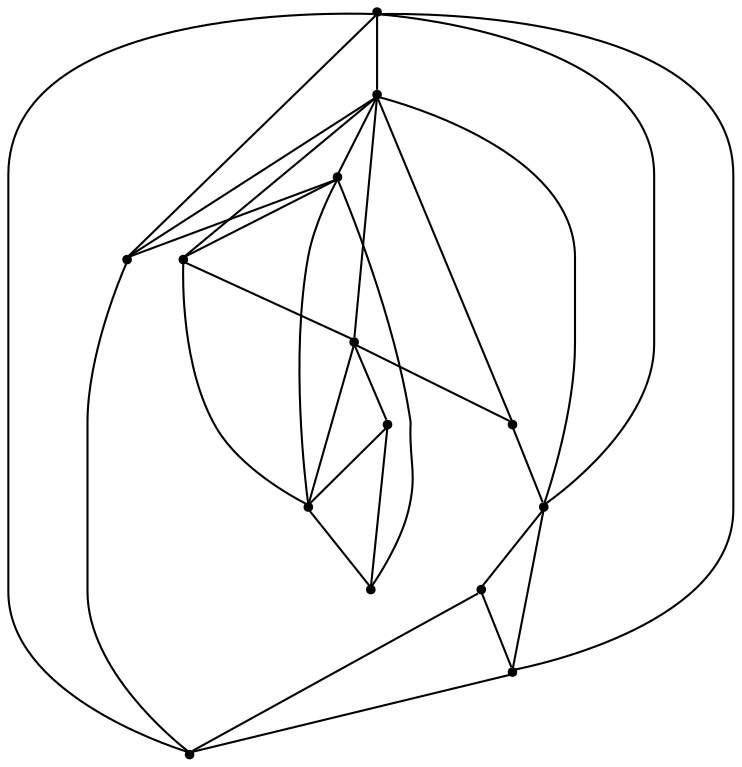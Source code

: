 graph {
  node [shape=point,comment="{\"directed\":false,\"doi\":\"10.1007/3-540-46648-7_37\",\"figure\":\"? (3)\"}"]

  v0 [pos="643.3304303469312,359.45438033257574"]
  v1 [pos="619.8274793568464,501.47860801331876"]
  v2 [pos="525.0656201118081,619.9988830555118"]
  v3 [pos="501.3126559923433,382.95833297112574"]
  v4 [pos="738.3422868247907,454.2205429792778"]
  v5 [pos="691.0863796635203,644.003028029623"]
  v6 [pos="643.3304303469312,572.4907854428507"]
  v7 [pos="714.8393517312647,311.9462191307541"]
  v8 [pos="525.0656201118081,454.2205429792778"]
  v9 [pos="643.3304303469312,406.46241278799636"]
  v10 [pos="548.818584231273,548.9867056259799"]
  v11 [pos="572.3215193247989,335.4502353584645"]
  v12 [pos="548.818584231273,264.93818667533355"]
  v13 [pos="453.8067198051341,501.47860801331876"]

  v13 -- v3 [id="-2",pos="453.8067198051341,501.47860801331876 501.3126559923433,382.95833297112574 501.3126559923433,382.95833297112574 501.3126559923433,382.95833297112574"]
  v13 -- v8 [id="-3",pos="453.8067198051341,501.47860801331876 525.0656201118081,454.2205429792778 525.0656201118081,454.2205429792778 525.0656201118081,454.2205429792778"]
  v3 -- v12 [id="-4",pos="501.3126559923433,382.95833297112574 548.818584231273,264.93818667533355 548.818584231273,264.93818667533355 548.818584231273,264.93818667533355"]
  v3 -- v0 [id="-5",pos="501.3126559923433,382.95833297112574 643.3304303469312,359.45438033257574 643.3304303469312,359.45438033257574 643.3304303469312,359.45438033257574"]
  v3 -- v8 [id="-6",pos="501.3126559923433,382.95833297112574 525.0656201118081,454.2205429792778 525.0656201118081,454.2205429792778 525.0656201118081,454.2205429792778"]
  v3 -- v11 [id="-7",pos="501.3126559923433,382.95833297112574 572.3215193247989,335.4502353584645 572.3215193247989,335.4502353584645 572.3215193247989,335.4502353584645"]
  v2 -- v8 [id="-8",pos="525.0656201118081,619.9988830555118 525.0656201118081,454.2205429792778 525.0656201118081,454.2205429792778 525.0656201118081,454.2205429792778"]
  v2 -- v13 [id="-9",pos="525.0656201118081,619.9988830555118 453.8067198051341,501.47860801331876 453.8067198051341,501.47860801331876 453.8067198051341,501.47860801331876"]
  v2 -- v5 [id="-10",pos="525.0656201118081,619.9988830555118 691.0863796635203,644.003028029623 691.0863796635203,644.003028029623 691.0863796635203,644.003028029623"]
  v2 -- v6 [id="-11",pos="525.0656201118081,619.9988830555118 643.3304303469312,572.4907854428507 643.3304303469312,572.4907854428507 643.3304303469312,572.4907854428507"]
  v8 -- v9 [id="-12",pos="525.0656201118081,454.2205429792778 643.3304303469312,406.46241278799636 643.3304303469312,406.46241278799636 643.3304303469312,406.46241278799636"]
  v8 -- v10 [id="-13",pos="525.0656201118081,454.2205429792778 548.818584231273,548.9867056259799 548.818584231273,548.9867056259799 548.818584231273,548.9867056259799"]
  v8 -- v1 [id="-14",pos="525.0656201118081,454.2205429792778 619.8274793568464,501.47860801331876 619.8274793568464,501.47860801331876 619.8274793568464,501.47860801331876"]
  v10 -- v6 [id="-15",pos="548.818584231273,548.9867056259799 643.3304303469312,572.4907854428507 643.3304303469312,572.4907854428507 643.3304303469312,572.4907854428507"]
  v10 -- v2 [id="-16",pos="548.818584231273,548.9867056259799 525.0656201118081,619.9988830555118 525.0656201118081,619.9988830555118 525.0656201118081,619.9988830555118"]
  v12 -- v11 [id="-17",pos="548.818584231273,264.93818667533355 572.3215193247989,335.4502353584645 572.3215193247989,335.4502353584645 572.3215193247989,335.4502353584645"]
  v12 -- v7 [id="-18",pos="548.818584231273,264.93818667533355 714.8393517312647,311.9462191307541 714.8393517312647,311.9462191307541 714.8393517312647,311.9462191307541"]
  v11 -- v7 [id="-19",pos="572.3215193247989,335.4502353584645 714.8393517312647,311.9462191307541 714.8393517312647,311.9462191307541 714.8393517312647,311.9462191307541"]
  v11 -- v0 [id="-20",pos="572.3215193247989,335.4502353584645 643.3304303469312,359.45438033257574 643.3304303469312,359.45438033257574 643.3304303469312,359.45438033257574"]
  v1 -- v9 [id="-21",pos="619.8274793568464,501.47860801331876 643.3304303469312,406.46241278799636 643.3304303469312,406.46241278799636 643.3304303469312,406.46241278799636"]
  v1 -- v10 [id="-22",pos="619.8274793568464,501.47860801331876 548.818584231273,548.9867056259799 548.818584231273,548.9867056259799 548.818584231273,548.9867056259799"]
  v6 -- v1 [id="-23",pos="643.3304303469312,572.4907854428507 619.8274793568464,501.47860801331876 619.8274793568464,501.47860801331876 619.8274793568464,501.47860801331876"]
  v6 -- v4 [id="-24",pos="643.3304303469312,572.4907854428507 738.3422868247907,454.2205429792778 738.3422868247907,454.2205429792778 738.3422868247907,454.2205429792778"]
  v9 -- v7 [id="-25",pos="643.3304303469312,406.46241278799636 714.8393517312647,311.9462191307541 714.8393517312647,311.9462191307541 714.8393517312647,311.9462191307541"]
  v9 -- v0 [id="-26",pos="643.3304303469312,406.46241278799636 643.3304303469312,359.45438033257574 643.3304303469312,359.45438033257574 643.3304303469312,359.45438033257574"]
  v0 -- v8 [id="-27",pos="643.3304303469312,359.45438033257574 525.0656201118081,454.2205429792778 525.0656201118081,454.2205429792778 525.0656201118081,454.2205429792778"]
  v0 -- v7 [id="-28",pos="643.3304303469312,359.45438033257574 714.8393517312647,311.9462191307541 714.8393517312647,311.9462191307541 714.8393517312647,311.9462191307541"]
  v5 -- v4 [id="-29",pos="691.0863796635203,644.003028029623 738.3422868247907,454.2205429792778 738.3422868247907,454.2205429792778 738.3422868247907,454.2205429792778"]
  v5 -- v6 [id="-30",pos="691.0863796635203,644.003028029623 643.3304303469312,572.4907854428507 643.3304303469312,572.4907854428507 643.3304303469312,572.4907854428507"]
  v4 -- v1 [id="-31",pos="738.3422868247907,454.2205429792778 619.8274793568464,501.47860801331876 619.8274793568464,501.47860801331876 619.8274793568464,501.47860801331876"]
}